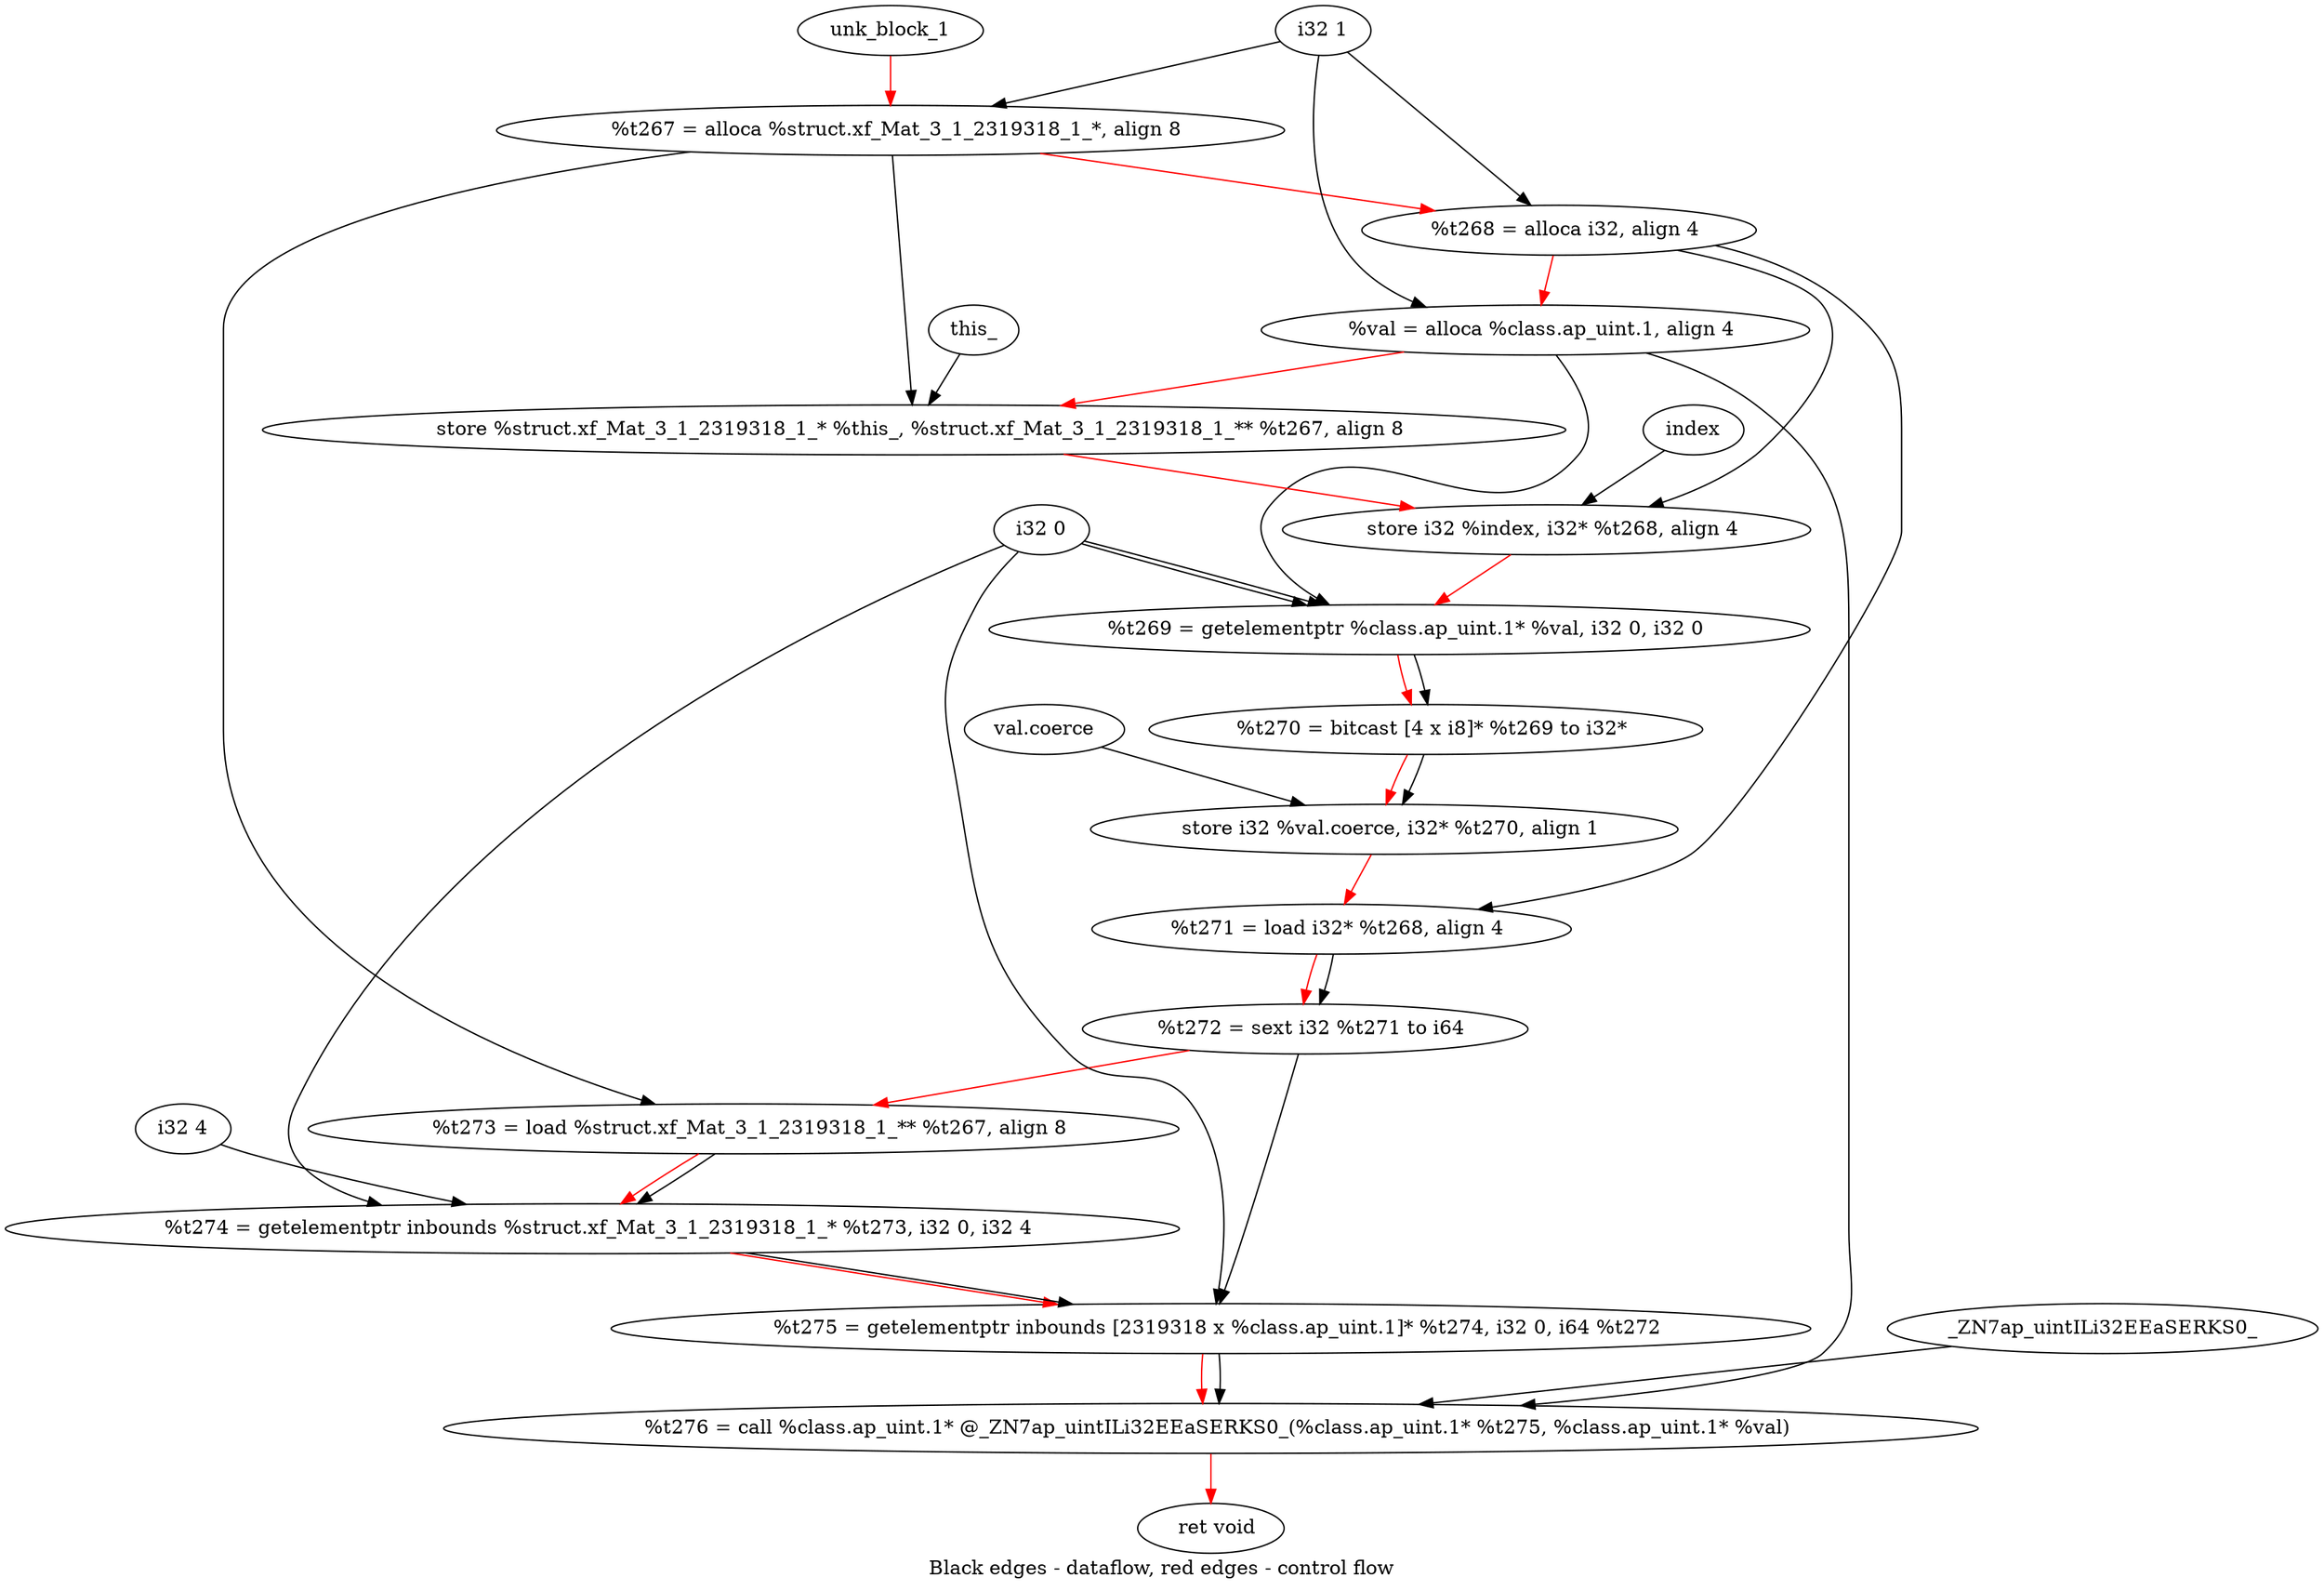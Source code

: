 digraph G {
compound=true
label="Black edges - dataflow, red edges - control flow"
"t267" [label="  %t267 = alloca %struct.xf_Mat_3_1_2319318_1_*, align 8"]
"t268" [label="  %t268 = alloca i32, align 4"]
"val" [label="  %val = alloca %class.ap_uint.1, align 4"]
"_1" [label="  store %struct.xf_Mat_3_1_2319318_1_* %this_, %struct.xf_Mat_3_1_2319318_1_** %t267, align 8"]
"_2" [label="  store i32 %index, i32* %t268, align 4"]
"t269" [label="  %t269 = getelementptr %class.ap_uint.1* %val, i32 0, i32 0"]
"t270" [label="  %t270 = bitcast [4 x i8]* %t269 to i32*"]
"_3" [label="  store i32 %val.coerce, i32* %t270, align 1"]
"t271" [label="  %t271 = load i32* %t268, align 4"]
"t272" [label="  %t272 = sext i32 %t271 to i64"]
"t273" [label="  %t273 = load %struct.xf_Mat_3_1_2319318_1_** %t267, align 8"]
"t274" [label="  %t274 = getelementptr inbounds %struct.xf_Mat_3_1_2319318_1_* %t273, i32 0, i32 4"]
"t275" [label="  %t275 = getelementptr inbounds [2319318 x %class.ap_uint.1]* %t274, i32 0, i64 %t272"]
"t276" [label="  %t276 = call %class.ap_uint.1* @_ZN7ap_uintILi32EEaSERKS0_(%class.ap_uint.1* %t275, %class.ap_uint.1* %val)"]
"_4" [label="  ret void"]
"unk_block_1" -> "t267"[color=red]
"i32 1" -> "t267"
"t267" -> "t268"[color=red weight=2]
"i32 1" -> "t268"
"t268" -> "val"[color=red weight=2]
"i32 1" -> "val"
"val" -> "_1"[color=red weight=2]
"this_" -> "_1"
"t267" -> "_1"
"_1" -> "_2"[color=red weight=2]
"index" -> "_2"
"t268" -> "_2"
"_2" -> "t269"[color=red weight=2]
"val" -> "t269"
"i32 0" -> "t269"
"i32 0" -> "t269"
"t269" -> "t270"[color=red weight=2]
"t269" -> "t270"
"t270" -> "_3"[color=red weight=2]
"val.coerce" -> "_3"
"t270" -> "_3"
"_3" -> "t271"[color=red weight=2]
"t268" -> "t271"
"t271" -> "t272"[color=red weight=2]
"t271" -> "t272"
"t272" -> "t273"[color=red weight=2]
"t267" -> "t273"
"t273" -> "t274"[color=red weight=2]
"t273" -> "t274"
"i32 0" -> "t274"
"i32 4" -> "t274"
"t274" -> "t275"[color=red weight=2]
"t274" -> "t275"
"i32 0" -> "t275"
"t272" -> "t275"
"t275" -> "t276"[color=red weight=2]
"t275" -> "t276"
"val" -> "t276"
"_ZN7ap_uintILi32EEaSERKS0_" -> "t276"
"t276" -> "_4"[color=red weight=2]

}
